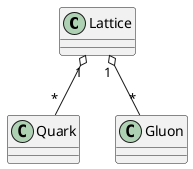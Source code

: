 @startuml
class Lattice {
}
class Quark {
}
class Gluon {
}
Lattice "1" o-- "*" Quark
Lattice "1" o-- "*" Gluon
@enduml
